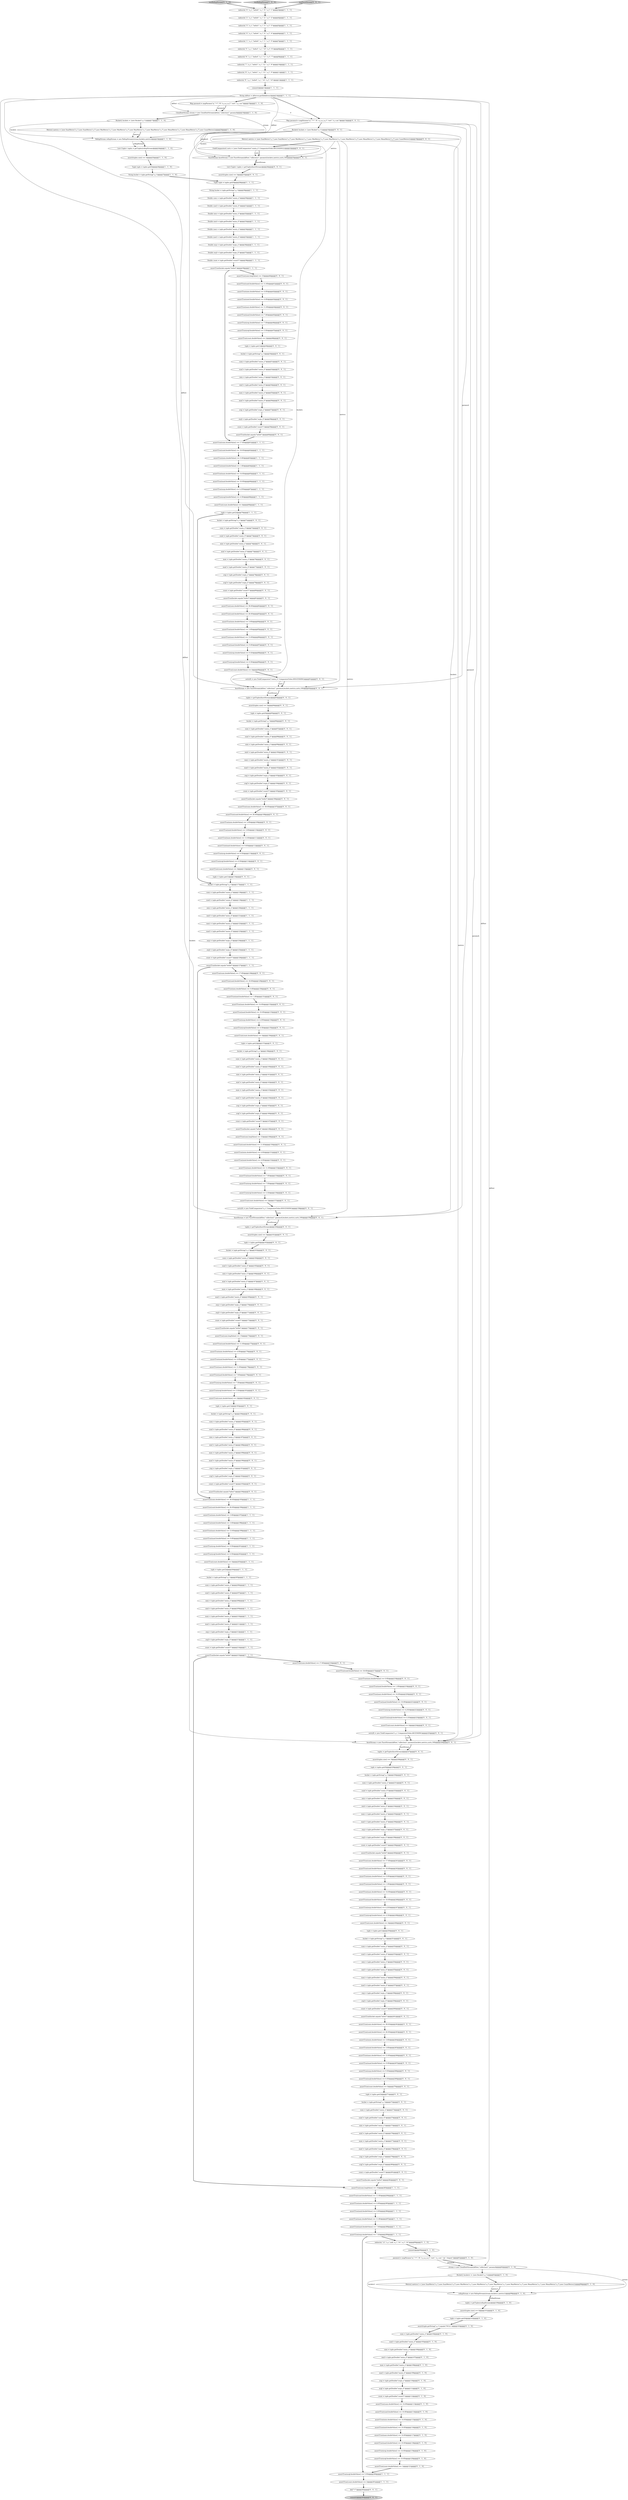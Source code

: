 digraph {
214 [style = filled, label = "sumf = tuple.getDouble(\"sum(a_f)\")@@@52@@@['0', '0', '1']", fillcolor = white, shape = ellipse image = "AAA0AAABBB3BBB"];
70 [style = filled, label = "bucket = tuple.getString(\"a_s\")@@@117@@@['1', '1', '1']", fillcolor = white, shape = ellipse image = "AAA0AAABBB1BBB"];
255 [style = filled, label = "assertTrue(maxi.doubleValue() == 11.0D)@@@44@@@['0', '0', '1']", fillcolor = white, shape = ellipse image = "AAA0AAABBB3BBB"];
113 [style = filled, label = "testRollupStream['0', '1', '0']", fillcolor = lightgray, shape = diamond image = "AAA0AAABBB2BBB"];
163 [style = filled, label = "assertTrue(sumi.longValue() == 15)@@@40@@@['0', '0', '1']", fillcolor = white, shape = ellipse image = "AAA0AAABBB3BBB"];
4 [style = filled, label = "assertTrue(mini.doubleValue() == 0.0D)@@@63@@@['1', '1', '1']", fillcolor = white, shape = ellipse image = "AAA0AAABBB1BBB"];
75 [style = filled, label = "indexr(id,\"9\",\"a_s\",\"hello0\",\"a_i\",\"14\",\"a_f\",\"10\")@@@12@@@['1', '1', '1']", fillcolor = white, shape = ellipse image = "AAA0AAABBB1BBB"];
308 [style = filled, label = "assertTrue(avgi.doubleValue() == 9.5D)@@@113@@@['0', '0', '1']", fillcolor = white, shape = ellipse image = "AAA0AAABBB3BBB"];
212 [style = filled, label = "assertTrue(maxi.doubleValue() == 13.0D)@@@266@@@['0', '0', '1']", fillcolor = white, shape = ellipse image = "AAA0AAABBB3BBB"];
234 [style = filled, label = "avgf = tuple.getDouble(\"avg(a_f)\")@@@171@@@['0', '0', '1']", fillcolor = white, shape = ellipse image = "AAA0AAABBB3BBB"];
250 [style = filled, label = "tuple = tuples.get(0)@@@95@@@['0', '0', '1']", fillcolor = white, shape = ellipse image = "AAA0AAABBB3BBB"];
191 [style = filled, label = "count = tuple.getDouble(\"count(*)\")@@@193@@@['0', '0', '1']", fillcolor = white, shape = ellipse image = "AAA0AAABBB3BBB"];
262 [style = filled, label = "maxf = tuple.getDouble(\"max(a_f)\")@@@56@@@['0', '0', '1']", fillcolor = white, shape = ellipse image = "AAA0AAABBB3BBB"];
24 [style = filled, label = "assertTrue(minf.doubleValue() == 4.0D)@@@286@@@['1', '1', '1']", fillcolor = white, shape = ellipse image = "AAA0AAABBB1BBB"];
322 [style = filled, label = "avgi = tuple.getDouble(\"avg(a_i)\")@@@170@@@['0', '0', '1']", fillcolor = white, shape = ellipse image = "AAA0AAABBB3BBB"];
56 [style = filled, label = "Tuple tuple = tuples.get(0)@@@28@@@['1', '1', '1']", fillcolor = white, shape = ellipse image = "AAA0AAABBB1BBB"];
76 [style = filled, label = "Double maxi = tuple.getDouble(\"max(a_i)\")@@@34@@@['1', '1', '1']", fillcolor = white, shape = ellipse image = "AAA0AAABBB1BBB"];
94 [style = filled, label = "assertTrue(maxf.doubleValue() == 10.0D)@@@118@@@['0', '1', '0']", fillcolor = white, shape = ellipse image = "AAA1AAABBB2BBB"];
117 [style = filled, label = "assertTrue(minf.doubleValue() == 1.0D)@@@219@@@['0', '0', '1']", fillcolor = white, shape = ellipse image = "AAA0AAABBB3BBB"];
120 [style = filled, label = "assert(tuples.size() == 3)@@@228@@@['0', '0', '1']", fillcolor = white, shape = ellipse image = "AAA0AAABBB3BBB"];
182 [style = filled, label = "assert(tuples.size() == 3)@@@94@@@['0', '0', '1']", fillcolor = white, shape = ellipse image = "AAA0AAABBB3BBB"];
22 [style = filled, label = "indexr(id,\"7\",\"a_s\",\"hello3\",\"a_i\",\"12\",\"a_f\",\"8\")@@@10@@@['1', '1', '1']", fillcolor = white, shape = ellipse image = "AAA0AAABBB1BBB"];
190 [style = filled, label = "avgf = tuple.getDouble(\"avg(a_f)\")@@@192@@@['0', '0', '1']", fillcolor = white, shape = ellipse image = "AAA0AAABBB3BBB"];
0 [style = filled, label = "assertTrue(sumf.doubleValue() == 18.0D)@@@62@@@['1', '1', '1']", fillcolor = white, shape = ellipse image = "AAA0AAABBB1BBB"];
244 [style = filled, label = "maxi = tuple.getDouble(\"max(a_i)\")@@@76@@@['0', '0', '1']", fillcolor = white, shape = ellipse image = "AAA0AAABBB3BBB"];
13 [style = filled, label = "Double sumf = tuple.getDouble(\"sum(a_f)\")@@@31@@@['1', '1', '1']", fillcolor = white, shape = ellipse image = "AAA0AAABBB1BBB"];
119 [style = filled, label = "assertTrue(avgi.doubleValue() == 4.25D)@@@134@@@['0', '0', '1']", fillcolor = white, shape = ellipse image = "AAA0AAABBB3BBB"];
2 [style = filled, label = "assertTrue(avgf.doubleValue() == 6.5D)@@@202@@@['1', '1', '1']", fillcolor = white, shape = ellipse image = "AAA0AAABBB1BBB"];
201 [style = filled, label = "count = tuple.getDouble(\"count(*)\")@@@239@@@['0', '0', '1']", fillcolor = white, shape = ellipse image = "AAA0AAABBB3BBB"];
232 [style = filled, label = "avgi = tuple.getDouble(\"avg(a_i)\")@@@191@@@['0', '0', '1']", fillcolor = white, shape = ellipse image = "AAA0AAABBB3BBB"];
8 [style = filled, label = "count = tuple.getDouble(\"count(*)\")@@@214@@@['1', '1', '1']", fillcolor = white, shape = ellipse image = "AAA0AAABBB1BBB"];
41 [style = filled, label = "indexr(id,\"6\",\"a_s\",\"hello4\",\"a_i\",\"11\",\"a_f\",\"7\")@@@9@@@['1', '1', '1']", fillcolor = white, shape = ellipse image = "AAA0AAABBB1BBB"];
259 [style = filled, label = "bucket = tuple.getString(\"a_s\")@@@96@@@['0', '0', '1']", fillcolor = white, shape = ellipse image = "AAA0AAABBB3BBB"];
283 [style = filled, label = "maxi = tuple.getDouble(\"max(a_i)\")@@@189@@@['0', '0', '1']", fillcolor = white, shape = ellipse image = "AAA0AAABBB3BBB"];
168 [style = filled, label = "tuple = tuples.get(1)@@@49@@@['0', '0', '1']", fillcolor = white, shape = ellipse image = "AAA0AAABBB3BBB"];
247 [style = filled, label = "assertTrue(bucket.equals(\"hello0\"))@@@60@@@['0', '0', '1']", fillcolor = white, shape = ellipse image = "AAA0AAABBB3BBB"];
256 [style = filled, label = "assertTrue(minf.doubleValue() == 1.0D)@@@131@@@['0', '0', '1']", fillcolor = white, shape = ellipse image = "AAA0AAABBB3BBB"];
58 [style = filled, label = "Double avgf = tuple.getDouble(\"avg(a_f)\")@@@37@@@['1', '1', '1']", fillcolor = white, shape = ellipse image = "AAA0AAABBB1BBB"];
121 [style = filled, label = "mini = tuple.getDouble(\"min(a_i)\")@@@74@@@['0', '0', '1']", fillcolor = white, shape = ellipse image = "AAA0AAABBB3BBB"];
307 [style = filled, label = "assertTrue(bucket.equals(\"hello0\"))@@@240@@@['0', '0', '1']", fillcolor = white, shape = ellipse image = "AAA0AAABBB3BBB"];
184 [style = filled, label = "assertTrue(maxf.doubleValue() == 10.0D)@@@246@@@['0', '0', '1']", fillcolor = white, shape = ellipse image = "AAA0AAABBB3BBB"];
91 [style = filled, label = "indexr(id,\"12\",\"a_s\",null,\"a_i\",\"14\",\"a_f\",\"10\")@@@89@@@['0', '1', '0']", fillcolor = white, shape = ellipse image = "AAA1AAABBB2BBB"];
319 [style = filled, label = "tuple = tuples.get(1)@@@183@@@['0', '0', '1']", fillcolor = white, shape = ellipse image = "AAA0AAABBB3BBB"];
14 [style = filled, label = "assertTrue(minf.doubleValue() == 3.0D)@@@198@@@['1', '1', '1']", fillcolor = white, shape = ellipse image = "AAA0AAABBB1BBB"];
227 [style = filled, label = "assertTrue(sumf.doubleValue() == 11.0D)@@@41@@@['0', '0', '1']", fillcolor = white, shape = ellipse image = "AAA0AAABBB3BBB"];
43 [style = filled, label = "mini = tuple.getDouble(\"min(a_i)\")@@@208@@@['1', '1', '1']", fillcolor = white, shape = ellipse image = "AAA0AAABBB1BBB"];
155 [style = filled, label = "assertTrue(mini.doubleValue() == 4.0D)@@@176@@@['0', '0', '1']", fillcolor = white, shape = ellipse image = "AAA0AAABBB3BBB"];
189 [style = filled, label = "assertTrue(maxi.doubleValue() == 13.0D)@@@86@@@['0', '0', '1']", fillcolor = white, shape = ellipse image = "AAA0AAABBB3BBB"];
233 [style = filled, label = "sumf = tuple.getDouble(\"sum(a_f)\")@@@140@@@['0', '0', '1']", fillcolor = white, shape = ellipse image = "AAA0AAABBB3BBB"];
142 [style = filled, label = "assertTrue(count.doubleValue() == 2)@@@182@@@['0', '0', '1']", fillcolor = white, shape = ellipse image = "AAA0AAABBB3BBB"];
312 [style = filled, label = "maxf = tuple.getDouble(\"max(a_f)\")@@@144@@@['0', '0', '1']", fillcolor = white, shape = ellipse image = "AAA0AAABBB3BBB"];
172 [style = filled, label = "assertTrue(sumf.doubleValue() == 26.0D)@@@108@@@['0', '0', '1']", fillcolor = white, shape = ellipse image = "AAA0AAABBB3BBB"];
270 [style = filled, label = "FieldComparator(( sorts = {new FieldComparator(\"sum(a_i)\",ComparatorOrder.ASCENDING)}@@@22@@@['0', '0', '1']", fillcolor = white, shape = ellipse image = "AAA0AAABBB3BBB"];
64 [style = filled, label = "minf = tuple.getDouble(\"min(a_f)\")@@@209@@@['1', '1', '1']", fillcolor = white, shape = ellipse image = "AAA0AAABBB1BBB"];
12 [style = filled, label = "Map paramsA = mapParams(\"q\",\"*:*\",\"fl\",\"a_s,a_i,a_f\",\"sort\",\"a_s asc\")@@@15@@@['1', '1', '0']", fillcolor = white, shape = ellipse image = "AAA0AAABBB1BBB"];
220 [style = filled, label = "assertTrue(mini.doubleValue() == 0.0D)@@@218@@@['0', '0', '1']", fillcolor = white, shape = ellipse image = "AAA0AAABBB3BBB"];
295 [style = filled, label = "assertTrue(sumi.doubleValue() == 17.0D)@@@241@@@['0', '0', '1']", fillcolor = white, shape = ellipse image = "AAA0AAABBB3BBB"];
92 [style = filled, label = "mini = tuple.getDouble(\"min(a_i)\")@@@106@@@['0', '1', '0']", fillcolor = white, shape = ellipse image = "AAA1AAABBB2BBB"];
61 [style = filled, label = "assertTrue(maxf.doubleValue() == 10.0D)@@@66@@@['1', '1', '1']", fillcolor = white, shape = ellipse image = "AAA0AAABBB1BBB"];
286 [style = filled, label = "assertTrue(minf.doubleValue() == 1.0D)@@@244@@@['0', '0', '1']", fillcolor = white, shape = ellipse image = "AAA0AAABBB3BBB"];
320 [style = filled, label = "mini = tuple.getDouble(\"min(a_i)\")@@@53@@@['0', '0', '1']", fillcolor = white, shape = ellipse image = "AAA0AAABBB3BBB"];
63 [style = filled, label = "assertTrue(count.doubleValue() == 4)@@@203@@@['1', '1', '1']", fillcolor = white, shape = ellipse image = "AAA0AAABBB1BBB"];
108 [style = filled, label = "assertTrue(avgi.doubleValue() == 14.0D)@@@119@@@['0', '1', '0']", fillcolor = white, shape = ellipse image = "AAA1AAABBB2BBB"];
1 [style = filled, label = "avgf = tuple.getDouble(\"avg(a_f)\")@@@125@@@['1', '1', '1']", fillcolor = white, shape = ellipse image = "AAA0AAABBB1BBB"];
69 [style = filled, label = "assertTrue(maxf.doubleValue() == 9.0D)@@@200@@@['1', '1', '1']", fillcolor = white, shape = ellipse image = "AAA0AAABBB1BBB"];
143 [style = filled, label = "sumi = tuple.getDouble(\"sum(a_i)\")@@@164@@@['0', '0', '1']", fillcolor = white, shape = ellipse image = "AAA0AAABBB3BBB"];
5 [style = filled, label = "assertTrue(sumi.longValue() == 15)@@@283@@@['1', '1', '1']", fillcolor = white, shape = ellipse image = "AAA0AAABBB1BBB"];
218 [style = filled, label = "assertTrue(sumi.doubleValue() == 17.0D)@@@128@@@['0', '0', '1']", fillcolor = white, shape = ellipse image = "AAA0AAABBB3BBB"];
242 [style = filled, label = "assertTrue(minf.doubleValue() == 4.0D)@@@43@@@['0', '0', '1']", fillcolor = white, shape = ellipse image = "AAA0AAABBB3BBB"];
81 [style = filled, label = "mini = tuple.getDouble(\"min(a_i)\")@@@120@@@['1', '1', '1']", fillcolor = white, shape = ellipse image = "AAA0AAABBB1BBB"];
167 [style = filled, label = "assertTrue(avgi.doubleValue() == 4.25D)@@@222@@@['0', '0', '1']", fillcolor = white, shape = ellipse image = "AAA0AAABBB3BBB"];
179 [style = filled, label = "avgf = tuple.getDouble(\"avg(a_f)\")@@@238@@@['0', '0', '1']", fillcolor = white, shape = ellipse image = "AAA0AAABBB3BBB"];
71 [style = filled, label = "indexr(id,\"1\",\"a_s\",\"hello0\",\"a_i\",\"1\",\"a_f\",\"5\")@@@7@@@['1', '1', '1']", fillcolor = white, shape = ellipse image = "AAA0AAABBB1BBB"];
157 [style = filled, label = "maxi = tuple.getDouble(\"max(a_i)\")@@@101@@@['0', '0', '1']", fillcolor = white, shape = ellipse image = "AAA0AAABBB3BBB"];
49 [style = filled, label = "minf = tuple.getDouble(\"min(a_f)\")@@@121@@@['1', '1', '1']", fillcolor = white, shape = ellipse image = "AAA0AAABBB1BBB"];
101 [style = filled, label = "assertTrue(maxi.doubleValue() == 14.0D)@@@117@@@['0', '1', '0']", fillcolor = white, shape = ellipse image = "AAA1AAABBB2BBB"];
171 [style = filled, label = "assertTrue(bucket.equals(\"hello3\"))@@@194@@@['0', '0', '1']", fillcolor = white, shape = ellipse image = "AAA0AAABBB3BBB"];
236 [style = filled, label = "tuple = tuples.get(2)@@@271@@@['0', '0', '1']", fillcolor = white, shape = ellipse image = "AAA0AAABBB3BBB"];
249 [style = filled, label = "minf = tuple.getDouble(\"min(a_f)\")@@@188@@@['0', '0', '1']", fillcolor = white, shape = ellipse image = "AAA0AAABBB3BBB"];
291 [style = filled, label = "assertTrue(minf.doubleValue() == 3.0D)@@@265@@@['0', '0', '1']", fillcolor = white, shape = ellipse image = "AAA0AAABBB3BBB"];
114 [style = filled, label = "assert(tuple.getString(\"a_s\").equals(\"NULL\"))@@@103@@@['0', '1', '0']", fillcolor = white, shape = ellipse image = "AAA1AAABBB2BBB"];
149 [style = filled, label = "assertTrue(count.doubleValue() == 4)@@@249@@@['0', '0', '1']", fillcolor = white, shape = ellipse image = "AAA0AAABBB3BBB"];
98 [style = filled, label = "sumf = tuple.getDouble(\"sum(a_f)\")@@@105@@@['0', '1', '0']", fillcolor = white, shape = ellipse image = "AAA1AAABBB2BBB"];
186 [style = filled, label = "avgf = tuple.getDouble(\"avg(a_f)\")@@@58@@@['0', '0', '1']", fillcolor = white, shape = ellipse image = "AAA0AAABBB3BBB"];
200 [style = filled, label = "assertTrue(sumf.doubleValue() == 26.0D)@@@263@@@['0', '0', '1']", fillcolor = white, shape = ellipse image = "AAA0AAABBB3BBB"];
306 [style = filled, label = "maxi = tuple.getDouble(\"max(a_i)\")@@@55@@@['0', '0', '1']", fillcolor = white, shape = ellipse image = "AAA0AAABBB3BBB"];
123 [style = filled, label = "assertTrue(bucket.equals(\"hello3\"))@@@261@@@['0', '0', '1']", fillcolor = white, shape = ellipse image = "AAA0AAABBB3BBB"];
278 [style = filled, label = "tuples = getTuples(facetStream)@@@93@@@['0', '0', '1']", fillcolor = white, shape = ellipse image = "AAA0AAABBB3BBB"];
9 [style = filled, label = "Double maxf = tuple.getDouble(\"max(a_f)\")@@@35@@@['1', '1', '1']", fillcolor = white, shape = ellipse image = "AAA0AAABBB1BBB"];
99 [style = filled, label = "assertTrue(sumi.doubleValue() == 14.0D)@@@113@@@['0', '1', '0']", fillcolor = white, shape = ellipse image = "AAA1AAABBB2BBB"];
102 [style = filled, label = "minf = tuple.getDouble(\"min(a_f)\")@@@107@@@['0', '1', '0']", fillcolor = white, shape = ellipse image = "AAA1AAABBB2BBB"];
54 [style = filled, label = "sumi = tuple.getDouble(\"sum(a_i)\")@@@118@@@['1', '1', '1']", fillcolor = white, shape = ellipse image = "AAA0AAABBB1BBB"];
263 [style = filled, label = "sumi = tuple.getDouble(\"sum(a_i)\")@@@185@@@['0', '0', '1']", fillcolor = white, shape = ellipse image = "AAA0AAABBB3BBB"];
150 [style = filled, label = "mini = tuple.getDouble(\"min(a_i)\")@@@187@@@['0', '0', '1']", fillcolor = white, shape = ellipse image = "AAA0AAABBB3BBB"];
321 [style = filled, label = "tuples = getTuples(facetStream)@@@160@@@['0', '0', '1']", fillcolor = white, shape = ellipse image = "AAA0AAABBB3BBB"];
316 [style = filled, label = "avgf = tuple.getDouble(\"avg(a_f)\")@@@79@@@['0', '0', '1']", fillcolor = white, shape = ellipse image = "AAA0AAABBB3BBB"];
115 [style = filled, label = "assertTrue(avgf.doubleValue() == 4.5D)@@@135@@@['0', '0', '1']", fillcolor = white, shape = ellipse image = "AAA0AAABBB3BBB"];
209 [style = filled, label = "minf = tuple.getDouble(\"min(a_f)\")@@@75@@@['0', '0', '1']", fillcolor = white, shape = ellipse image = "AAA0AAABBB3BBB"];
89 [style = filled, label = "Bucket(( buckets1 = {new Bucket(\"a_s\")}@@@93@@@['0', '1', '0']", fillcolor = white, shape = ellipse image = "AAA1AAABBB2BBB"];
131 [style = filled, label = "maxf = tuple.getDouble(\"max(a_f)\")@@@278@@@['0', '0', '1']", fillcolor = white, shape = ellipse image = "AAA0AAABBB3BBB"];
315 [style = filled, label = "minf = tuple.getDouble(\"min(a_f)\")@@@276@@@['0', '0', '1']", fillcolor = white, shape = ellipse image = "AAA0AAABBB3BBB"];
309 [style = filled, label = "maxi = tuple.getDouble(\"max(a_i)\")@@@235@@@['0', '0', '1']", fillcolor = white, shape = ellipse image = "AAA0AAABBB3BBB"];
170 [style = filled, label = "assertTrue(avgf.doubleValue() == 6.5D)@@@89@@@['0', '0', '1']", fillcolor = white, shape = ellipse image = "AAA0AAABBB3BBB"];
68 [style = filled, label = "maxi = tuple.getDouble(\"max(a_i)\")@@@210@@@['1', '1', '1']", fillcolor = white, shape = ellipse image = "AAA0AAABBB1BBB"];
290 [style = filled, label = "avgi = tuple.getDouble(\"avg(a_i)\")@@@279@@@['0', '0', '1']", fillcolor = white, shape = ellipse image = "AAA0AAABBB3BBB"];
118 [style = filled, label = "facetStream = new FacetStream(zkHost,\"collection1\",paramsA,buckets,metrics,sorts,100)@@@159@@@['0', '0', '1']", fillcolor = white, shape = ellipse image = "AAA0AAABBB3BBB"];
206 [style = filled, label = "count = tuple.getDouble(\"count(*)\")@@@59@@@['0', '0', '1']", fillcolor = white, shape = ellipse image = "AAA0AAABBB3BBB"];
164 [style = filled, label = "avgi = tuple.getDouble(\"avg(a_i)\")@@@258@@@['0', '0', '1']", fillcolor = white, shape = ellipse image = "AAA0AAABBB3BBB"];
197 [style = filled, label = "bucket = tuple.getString(\"a_s\")@@@163@@@['0', '0', '1']", fillcolor = white, shape = ellipse image = "AAA0AAABBB3BBB"];
77 [style = filled, label = "List<Tuple> tuples = getTuples(rollupStream)@@@24@@@['1', '1', '0']", fillcolor = white, shape = ellipse image = "AAA0AAABBB1BBB"];
86 [style = filled, label = "avgi = tuple.getDouble(\"avg(a_i)\")@@@110@@@['0', '1', '0']", fillcolor = white, shape = ellipse image = "AAA1AAABBB2BBB"];
34 [style = filled, label = "assertTrue(count.doubleValue() == 2)@@@291@@@['1', '1', '1']", fillcolor = white, shape = ellipse image = "AAA0AAABBB1BBB"];
271 [style = filled, label = "assertTrue(maxf.doubleValue() == 9.0D)@@@112@@@['0', '0', '1']", fillcolor = white, shape = ellipse image = "AAA0AAABBB3BBB"];
235 [style = filled, label = "assertTrue(avgi.doubleValue() == 7.5D)@@@46@@@['0', '0', '1']", fillcolor = white, shape = ellipse image = "AAA0AAABBB3BBB"];
298 [style = filled, label = "tuple = tuples.get(2)@@@137@@@['0', '0', '1']", fillcolor = white, shape = ellipse image = "AAA0AAABBB3BBB"];
285 [style = filled, label = "bucket = tuple.getString(\"a_s\")@@@71@@@['0', '0', '1']", fillcolor = white, shape = ellipse image = "AAA0AAABBB3BBB"];
57 [style = filled, label = "tuple = tuples.get(2)@@@204@@@['1', '1', '1']", fillcolor = white, shape = ellipse image = "AAA0AAABBB1BBB"];
224 [style = filled, label = "assertTrue(bucket.equals(\"hello3\"))@@@81@@@['0', '0', '1']", fillcolor = white, shape = ellipse image = "AAA0AAABBB3BBB"];
221 [style = filled, label = "tuple = tuples.get(0)@@@162@@@['0', '0', '1']", fillcolor = white, shape = ellipse image = "AAA0AAABBB3BBB"];
226 [style = filled, label = "Bucket(( buckets = {new Bucket(\"a_s\")}@@@16@@@['0', '0', '1']", fillcolor = white, shape = ellipse image = "AAA0AAABBB3BBB"];
238 [style = filled, label = "assertTrue(count.doubleValue() == 4)@@@136@@@['0', '0', '1']", fillcolor = white, shape = ellipse image = "AAA0AAABBB3BBB"];
122 [style = filled, label = "maxi = tuple.getDouble(\"max(a_i)\")@@@256@@@['0', '0', '1']", fillcolor = white, shape = ellipse image = "AAA0AAABBB3BBB"];
28 [style = filled, label = "assertTrue(bucket.equals(\"hello4\"))@@@39@@@['1', '1', '1']", fillcolor = white, shape = ellipse image = "AAA0AAABBB1BBB"];
159 [style = filled, label = "assertTrue(sumf.doubleValue() == 18.0D)@@@242@@@['0', '0', '1']", fillcolor = white, shape = ellipse image = "AAA0AAABBB3BBB"];
7 [style = filled, label = "maxi = tuple.getDouble(\"max(a_i)\")@@@122@@@['1', '1', '1']", fillcolor = white, shape = ellipse image = "AAA0AAABBB1BBB"];
245 [style = filled, label = "maxf = tuple.getDouble(\"max(a_f)\")@@@190@@@['0', '0', '1']", fillcolor = white, shape = ellipse image = "AAA0AAABBB3BBB"];
96 [style = filled, label = "assertTrue(avgf.doubleValue() == 10.0D)@@@120@@@['0', '1', '0']", fillcolor = white, shape = ellipse image = "AAA1AAABBB2BBB"];
215 [style = filled, label = "maxf = tuple.getDouble(\"max(a_f)\")@@@236@@@['0', '0', '1']", fillcolor = white, shape = ellipse image = "AAA0AAABBB3BBB"];
36 [style = filled, label = "String bucket = tuple.getString(\"a_s\")@@@29@@@['1', '1', '1']", fillcolor = white, shape = ellipse image = "AAA0AAABBB1BBB"];
269 [style = filled, label = "assertTrue(maxi.doubleValue() == 13.0D)@@@111@@@['0', '0', '1']", fillcolor = white, shape = ellipse image = "AAA0AAABBB3BBB"];
292 [style = filled, label = "assertTrue(avgi.doubleValue() == 9.5D)@@@268@@@['0', '0', '1']", fillcolor = white, shape = ellipse image = "AAA0AAABBB3BBB"];
111 [style = filled, label = "maxf = tuple.getDouble(\"max(a_f)\")@@@109@@@['0', '1', '0']", fillcolor = white, shape = ellipse image = "AAA1AAABBB2BBB"];
277 [style = filled, label = "assertTrue(avgf.doubleValue() == 6.5D)@@@269@@@['0', '0', '1']", fillcolor = white, shape = ellipse image = "AAA0AAABBB3BBB"];
3 [style = filled, label = "bucket = tuple.getString(\"a_s\")@@@205@@@['1', '1', '1']", fillcolor = white, shape = ellipse image = "AAA0AAABBB1BBB"];
18 [style = filled, label = "commit()@@@13@@@['1', '1', '1']", fillcolor = white, shape = ellipse image = "AAA0AAABBB1BBB"];
274 [style = filled, label = "sumi = tuple.getDouble(\"sum(a_i)\")@@@252@@@['0', '0', '1']", fillcolor = white, shape = ellipse image = "AAA0AAABBB3BBB"];
39 [style = filled, label = "maxf = tuple.getDouble(\"max(a_f)\")@@@123@@@['1', '1', '1']", fillcolor = white, shape = ellipse image = "AAA0AAABBB1BBB"];
31 [style = filled, label = "testRollupStream['1', '0', '0']", fillcolor = lightgray, shape = diamond image = "AAA0AAABBB1BBB"];
287 [style = filled, label = "sumf = tuple.getDouble(\"sum(a_f)\")@@@186@@@['0', '0', '1']", fillcolor = white, shape = ellipse image = "AAA0AAABBB3BBB"];
181 [style = filled, label = "sumi = tuple.getDouble(\"sum(a_i)\")@@@72@@@['0', '0', '1']", fillcolor = white, shape = ellipse image = "AAA0AAABBB3BBB"];
248 [style = filled, label = "assertTrue(count.doubleValue() == 4)@@@270@@@['0', '0', '1']", fillcolor = white, shape = ellipse image = "AAA0AAABBB3BBB"];
146 [style = filled, label = "assertTrue(sumi.longValue() == 15)@@@174@@@['0', '0', '1']", fillcolor = white, shape = ellipse image = "AAA0AAABBB3BBB"];
21 [style = filled, label = "indexr(id,\"3\",\"a_s\",\"hello3\",\"a_i\",\"3\",\"a_f\",\"3\")@@@5@@@['1', '1', '1']", fillcolor = white, shape = ellipse image = "AAA0AAABBB1BBB"];
158 [style = filled, label = "commit()@@@293@@@['0', '0', '1']", fillcolor = lightgray, shape = ellipse image = "AAA0AAABBB3BBB"];
193 [style = filled, label = "sorts(0( = new FieldComparator(\"sum(a_i)\",ComparatorOrder.DESCENDING)@@@91@@@['0', '0', '1']", fillcolor = white, shape = ellipse image = "AAA0AAABBB3BBB"];
46 [style = filled, label = "Double count = tuple.getDouble(\"count(*)\")@@@38@@@['1', '1', '1']", fillcolor = white, shape = ellipse image = "AAA0AAABBB1BBB"];
185 [style = filled, label = "List<Tuple> tuples = getTuples(facetStream)@@@26@@@['0', '0', '1']", fillcolor = white, shape = ellipse image = "AAA0AAABBB3BBB"];
27 [style = filled, label = "assertTrue(sumi.doubleValue() == 17.0D)@@@61@@@['1', '1', '1']", fillcolor = white, shape = ellipse image = "AAA0AAABBB1BBB"];
26 [style = filled, label = "assertTrue(sumi.doubleValue() == 38.0D)@@@195@@@['1', '1', '1']", fillcolor = white, shape = ellipse image = "AAA0AAABBB1BBB"];
301 [style = filled, label = "bucket = tuple.getString(\"a_s\")@@@230@@@['0', '0', '1']", fillcolor = white, shape = ellipse image = "AAA0AAABBB3BBB"];
65 [style = filled, label = "assertTrue(avgi.doubleValue() == 4.25D)@@@67@@@['1', '1', '1']", fillcolor = white, shape = ellipse image = "AAA0AAABBB1BBB"];
187 [style = filled, label = "maxi = tuple.getDouble(\"max(a_i)\")@@@277@@@['0', '0', '1']", fillcolor = white, shape = ellipse image = "AAA0AAABBB3BBB"];
317 [style = filled, label = "assertTrue(maxf.doubleValue() == 7.0D)@@@179@@@['0', '0', '1']", fillcolor = white, shape = ellipse image = "AAA0AAABBB3BBB"];
177 [style = filled, label = "count = tuple.getDouble(\"count(*)\")@@@80@@@['0', '0', '1']", fillcolor = white, shape = ellipse image = "AAA0AAABBB3BBB"];
204 [style = filled, label = "assert(tuples.size() == 3)@@@161@@@['0', '0', '1']", fillcolor = white, shape = ellipse image = "AAA0AAABBB3BBB"];
62 [style = filled, label = "assertTrue(avgf.doubleValue() == 5.5D)@@@290@@@['1', '1', '1']", fillcolor = white, shape = ellipse image = "AAA0AAABBB1BBB"];
116 [style = filled, label = "assertTrue(maxf.doubleValue() == 9.0D)@@@267@@@['0', '0', '1']", fillcolor = white, shape = ellipse image = "AAA0AAABBB3BBB"];
240 [style = filled, label = "testFacetStream['0', '0', '1']", fillcolor = lightgray, shape = diamond image = "AAA0AAABBB3BBB"];
97 [style = filled, label = "rollupStream = new RollupStream(stream,buckets1,metrics1)@@@99@@@['0', '1', '0']", fillcolor = white, shape = ellipse image = "AAA1AAABBB2BBB"];
203 [style = filled, label = "assertTrue(sumi.doubleValue() == 38.0D)@@@262@@@['0', '0', '1']", fillcolor = white, shape = ellipse image = "AAA0AAABBB3BBB"];
87 [style = filled, label = "stream = new CloudSolrStream(zkHost,\"collection1\",paramsA)@@@92@@@['0', '1', '0']", fillcolor = white, shape = ellipse image = "AAA1AAABBB2BBB"];
195 [style = filled, label = "assertTrue(avgi.doubleValue() == 7.5D)@@@180@@@['0', '0', '1']", fillcolor = white, shape = ellipse image = "AAA0AAABBB3BBB"];
183 [style = filled, label = "assertTrue(sumi.longValue() == 15)@@@149@@@['0', '0', '1']", fillcolor = white, shape = ellipse image = "AAA0AAABBB3BBB"];
109 [style = filled, label = "commit()@@@90@@@['0', '1', '0']", fillcolor = white, shape = ellipse image = "AAA1AAABBB2BBB"];
199 [style = filled, label = "assertTrue(maxf.doubleValue() == 7.0D)@@@154@@@['0', '0', '1']", fillcolor = white, shape = ellipse image = "AAA0AAABBB3BBB"];
216 [style = filled, label = "mini = tuple.getDouble(\"min(a_i)\")@@@141@@@['0', '0', '1']", fillcolor = white, shape = ellipse image = "AAA0AAABBB3BBB"];
30 [style = filled, label = "indexr(id,\"8\",\"a_s\",\"hello3\",\"a_i\",\"13\",\"a_f\",\"9\")@@@11@@@['1', '1', '1']", fillcolor = white, shape = ellipse image = "AAA0AAABBB1BBB"];
80 [style = filled, label = "CloudSolrStream stream = new CloudSolrStream(zkHost,\"collection1\",paramsA)@@@16@@@['1', '1', '0']", fillcolor = white, shape = ellipse image = "AAA0AAABBB1BBB"];
222 [style = filled, label = "count = tuple.getDouble(\"count(*)\")@@@105@@@['0', '0', '1']", fillcolor = white, shape = ellipse image = "AAA0AAABBB3BBB"];
280 [style = filled, label = "minf = tuple.getDouble(\"min(a_f)\")@@@167@@@['0', '0', '1']", fillcolor = white, shape = ellipse image = "AAA0AAABBB3BBB"];
137 [style = filled, label = "assertTrue(avgf.doubleValue() == 5.5D)@@@156@@@['0', '0', '1']", fillcolor = white, shape = ellipse image = "AAA0AAABBB3BBB"];
60 [style = filled, label = "Double sumi = tuple.getDouble(\"sum(a_i)\")@@@30@@@['1', '1', '1']", fillcolor = white, shape = ellipse image = "AAA0AAABBB1BBB"];
82 [style = filled, label = "avgf = tuple.getDouble(\"avg(a_f)\")@@@213@@@['1', '1', '1']", fillcolor = white, shape = ellipse image = "AAA0AAABBB1BBB"];
217 [style = filled, label = "sorts(0( = new FieldComparator(\"a_s\",ComparatorOrder.ASCENDING)@@@225@@@['0', '0', '1']", fillcolor = white, shape = ellipse image = "AAA0AAABBB3BBB"];
302 [style = filled, label = "assertTrue(bucket.equals(\"hello4\"))@@@282@@@['0', '0', '1']", fillcolor = white, shape = ellipse image = "AAA0AAABBB3BBB"];
313 [style = filled, label = "sumi = tuple.getDouble(\"sum(a_i)\")@@@97@@@['0', '0', '1']", fillcolor = white, shape = ellipse image = "AAA0AAABBB3BBB"];
318 [style = filled, label = "assertTrue(maxi.doubleValue() == 14.0D)@@@220@@@['0', '0', '1']", fillcolor = white, shape = ellipse image = "AAA0AAABBB3BBB"];
55 [style = filled, label = "String bucket = tuple.getString(\"a_s\")@@@27@@@['1', '1', '0']", fillcolor = white, shape = ellipse image = "AAA0AAABBB1BBB"];
300 [style = filled, label = "assertTrue(mini.doubleValue() == 4.0D)@@@42@@@['0', '0', '1']", fillcolor = white, shape = ellipse image = "AAA0AAABBB3BBB"];
173 [style = filled, label = "minf = tuple.getDouble(\"min(a_f)\")@@@142@@@['0', '0', '1']", fillcolor = white, shape = ellipse image = "AAA0AAABBB3BBB"];
239 [style = filled, label = "bucket = tuple.getString(\"a_s\")@@@138@@@['0', '0', '1']", fillcolor = white, shape = ellipse image = "AAA0AAABBB3BBB"];
258 [style = filled, label = "Metric(( metrics = {new SumMetric(\"a_i\"),new SumMetric(\"a_f\"),new MinMetric(\"a_i\"),new MinMetric(\"a_f\"),new MaxMetric(\"a_i\"),new MaxMetric(\"a_f\"),new MeanMetric(\"a_i\"),new MeanMetric(\"a_f\"),new CountMetric()}@@@19@@@['0', '0', '1']", fillcolor = white, shape = ellipse image = "AAA0AAABBB3BBB"];
25 [style = filled, label = "assertTrue(minf.doubleValue() == 1.0D)@@@64@@@['1', '1', '1']", fillcolor = white, shape = ellipse image = "AAA0AAABBB1BBB"];
281 [style = filled, label = "sumf = tuple.getDouble(\"sum(a_f)\")@@@232@@@['0', '0', '1']", fillcolor = white, shape = ellipse image = "AAA0AAABBB3BBB"];
210 [style = filled, label = "FacetStream facetStream = new FacetStream(zkHost,\"collection1\",paramsA,buckets,metrics,sorts,100)@@@25@@@['0', '0', '1']", fillcolor = white, shape = ellipse image = "AAA0AAABBB3BBB"];
260 [style = filled, label = "assertTrue(maxi.doubleValue() == 14.0D)@@@132@@@['0', '0', '1']", fillcolor = white, shape = ellipse image = "AAA0AAABBB3BBB"];
105 [style = filled, label = "assertTrue(mini.doubleValue() == 14.0D)@@@115@@@['0', '1', '0']", fillcolor = white, shape = ellipse image = "AAA1AAABBB2BBB"];
225 [style = filled, label = "assertTrue(maxi.doubleValue() == 14.0D)@@@245@@@['0', '0', '1']", fillcolor = white, shape = ellipse image = "AAA0AAABBB3BBB"];
48 [style = filled, label = "assertTrue(mini.doubleValue() == 4.0D)@@@285@@@['1', '1', '1']", fillcolor = white, shape = ellipse image = "AAA0AAABBB1BBB"];
162 [style = filled, label = "avgi = tuple.getDouble(\"avg(a_i)\")@@@145@@@['0', '0', '1']", fillcolor = white, shape = ellipse image = "AAA0AAABBB3BBB"];
110 [style = filled, label = "tuples = getTuples(rollupStream)@@@100@@@['0', '1', '0']", fillcolor = white, shape = ellipse image = "AAA1AAABBB2BBB"];
134 [style = filled, label = "minf = tuple.getDouble(\"min(a_f)\")@@@255@@@['0', '0', '1']", fillcolor = white, shape = ellipse image = "AAA0AAABBB3BBB"];
45 [style = filled, label = "count = tuple.getDouble(\"count(*)\")@@@126@@@['1', '1', '1']", fillcolor = white, shape = ellipse image = "AAA0AAABBB1BBB"];
73 [style = filled, label = "assertTrue(bucket.equals(\"hello0\"))@@@215@@@['1', '1', '1']", fillcolor = white, shape = ellipse image = "AAA0AAABBB1BBB"];
294 [style = filled, label = "assertTrue(sumf.doubleValue() == 11.0D)@@@150@@@['0', '0', '1']", fillcolor = white, shape = ellipse image = "AAA0AAABBB3BBB"];
304 [style = filled, label = "avgi = tuple.getDouble(\"avg(a_i)\")@@@57@@@['0', '0', '1']", fillcolor = white, shape = ellipse image = "AAA0AAABBB3BBB"];
10 [style = filled, label = "assert(tuples.size() == 3)@@@25@@@['1', '1', '0']", fillcolor = white, shape = ellipse image = "AAA0AAABBB1BBB"];
50 [style = filled, label = "assertTrue(avgi.doubleValue() == 9.5D)@@@201@@@['1', '1', '1']", fillcolor = white, shape = ellipse image = "AAA0AAABBB1BBB"];
153 [style = filled, label = "assertTrue(avgf.doubleValue() == 6.5D)@@@114@@@['0', '0', '1']", fillcolor = white, shape = ellipse image = "AAA0AAABBB3BBB"];
90 [style = filled, label = "sumi = tuple.getDouble(\"sum(a_i)\")@@@104@@@['0', '1', '0']", fillcolor = white, shape = ellipse image = "AAA1AAABBB2BBB"];
126 [style = filled, label = "sumf = tuple.getDouble(\"sum(a_f)\")@@@165@@@['0', '0', '1']", fillcolor = white, shape = ellipse image = "AAA0AAABBB3BBB"];
161 [style = filled, label = "assertTrue(minf.doubleValue() == 4.0D)@@@177@@@['0', '0', '1']", fillcolor = white, shape = ellipse image = "AAA0AAABBB3BBB"];
196 [style = filled, label = "assertTrue(maxi.doubleValue() == 11.0D)@@@153@@@['0', '0', '1']", fillcolor = white, shape = ellipse image = "AAA0AAABBB3BBB"];
273 [style = filled, label = "assertTrue(avgi.doubleValue() == 7.5D)@@@155@@@['0', '0', '1']", fillcolor = white, shape = ellipse image = "AAA0AAABBB3BBB"];
135 [style = filled, label = "maxf = tuple.getDouble(\"max(a_f)\")@@@77@@@['0', '0', '1']", fillcolor = white, shape = ellipse image = "AAA0AAABBB3BBB"];
145 [style = filled, label = "assertTrue(count.doubleValue() == 2)@@@157@@@['0', '0', '1']", fillcolor = white, shape = ellipse image = "AAA0AAABBB3BBB"];
66 [style = filled, label = "assertTrue(maxi.doubleValue() == 11.0D)@@@287@@@['1', '1', '1']", fillcolor = white, shape = ellipse image = "AAA0AAABBB1BBB"];
176 [style = filled, label = "avgi = tuple.getDouble(\"avg(a_i)\")@@@78@@@['0', '0', '1']", fillcolor = white, shape = ellipse image = "AAA0AAABBB3BBB"];
243 [style = filled, label = "sumf = tuple.getDouble(\"sum(a_f)\")@@@274@@@['0', '0', '1']", fillcolor = white, shape = ellipse image = "AAA0AAABBB3BBB"];
125 [style = filled, label = "mini = tuple.getDouble(\"min(a_i)\")@@@233@@@['0', '0', '1']", fillcolor = white, shape = ellipse image = "AAA0AAABBB3BBB"];
325 [style = filled, label = "avgf = tuple.getDouble(\"avg(a_f)\")@@@259@@@['0', '0', '1']", fillcolor = white, shape = ellipse image = "AAA0AAABBB3BBB"];
297 [style = filled, label = "assertTrue(avgf.doubleValue() == 4.5D)@@@223@@@['0', '0', '1']", fillcolor = white, shape = ellipse image = "AAA0AAABBB3BBB"];
33 [style = filled, label = "Double avgi = tuple.getDouble(\"avg(a_i)\")@@@36@@@['1', '1', '1']", fillcolor = white, shape = ellipse image = "AAA0AAABBB1BBB"];
305 [style = filled, label = "sumf = tuple.getDouble(\"sum(a_f)\")@@@253@@@['0', '0', '1']", fillcolor = white, shape = ellipse image = "AAA0AAABBB3BBB"];
44 [style = filled, label = "assertTrue(maxi.doubleValue() == 13.0D)@@@199@@@['1', '1', '1']", fillcolor = white, shape = ellipse image = "AAA0AAABBB1BBB"];
136 [style = filled, label = "avgi = tuple.getDouble(\"avg(a_i)\")@@@103@@@['0', '0', '1']", fillcolor = white, shape = ellipse image = "AAA0AAABBB3BBB"];
192 [style = filled, label = "maxi = tuple.getDouble(\"max(a_i)\")@@@168@@@['0', '0', '1']", fillcolor = white, shape = ellipse image = "AAA0AAABBB3BBB"];
151 [style = filled, label = "minf = tuple.getDouble(\"min(a_f)\")@@@54@@@['0', '0', '1']", fillcolor = white, shape = ellipse image = "AAA0AAABBB3BBB"];
194 [style = filled, label = "avgi = tuple.getDouble(\"avg(a_i)\")@@@237@@@['0', '0', '1']", fillcolor = white, shape = ellipse image = "AAA0AAABBB3BBB"];
279 [style = filled, label = "assertTrue(maxf.doubleValue() == 9.0D)@@@87@@@['0', '0', '1']", fillcolor = white, shape = ellipse image = "AAA0AAABBB3BBB"];
38 [style = filled, label = "Double minf = tuple.getDouble(\"min(a_f)\")@@@33@@@['1', '1', '1']", fillcolor = white, shape = ellipse image = "AAA0AAABBB1BBB"];
264 [style = filled, label = "assertTrue(mini.doubleValue() == 4.0D)@@@151@@@['0', '0', '1']", fillcolor = white, shape = ellipse image = "AAA0AAABBB3BBB"];
140 [style = filled, label = "maxf = tuple.getDouble(\"max(a_f)\")@@@257@@@['0', '0', '1']", fillcolor = white, shape = ellipse image = "AAA0AAABBB3BBB"];
67 [style = filled, label = "avgi = tuple.getDouble(\"avg(a_i)\")@@@124@@@['1', '1', '1']", fillcolor = white, shape = ellipse image = "AAA0AAABBB1BBB"];
213 [style = filled, label = "facetStream = new FacetStream(zkHost,\"collection1\",paramsA,buckets,metrics,sorts,100)@@@92@@@['0', '0', '1']", fillcolor = white, shape = ellipse image = "AAA0AAABBB3BBB"];
296 [style = filled, label = "assertTrue(sumf.doubleValue() == 18.0D)@@@129@@@['0', '0', '1']", fillcolor = white, shape = ellipse image = "AAA0AAABBB3BBB"];
132 [style = filled, label = "assertTrue(minf.doubleValue() == 4.0D)@@@152@@@['0', '0', '1']", fillcolor = white, shape = ellipse image = "AAA0AAABBB3BBB"];
15 [style = filled, label = "assertTrue(sumf.doubleValue() == 11.0D)@@@284@@@['1', '1', '1']", fillcolor = white, shape = ellipse image = "AAA0AAABBB1BBB"];
85 [style = filled, label = "assertTrue(minf.doubleValue() == 10.0D)@@@116@@@['0', '1', '0']", fillcolor = white, shape = ellipse image = "AAA1AAABBB2BBB"];
267 [style = filled, label = "assertTrue(sumf.doubleValue() == 26.0D)@@@83@@@['0', '0', '1']", fillcolor = white, shape = ellipse image = "AAA0AAABBB3BBB"];
74 [style = filled, label = "Bucket(( buckets = {new Bucket(\"a_s\")}@@@17@@@['1', '1', '0']", fillcolor = white, shape = ellipse image = "AAA0AAABBB1BBB"];
107 [style = filled, label = "assertTrue(count.doubleValue() == 1)@@@121@@@['0', '1', '0']", fillcolor = white, shape = ellipse image = "AAA1AAABBB2BBB"];
208 [style = filled, label = "assertTrue(bucket.equals(\"hello4\"))@@@148@@@['0', '0', '1']", fillcolor = white, shape = ellipse image = "AAA0AAABBB3BBB"];
276 [style = filled, label = "assertTrue(count.doubleValue() == 2)@@@48@@@['0', '0', '1']", fillcolor = white, shape = ellipse image = "AAA0AAABBB3BBB"];
205 [style = filled, label = "bucket = tuple.getString(\"a_s\")@@@184@@@['0', '0', '1']", fillcolor = white, shape = ellipse image = "AAA0AAABBB3BBB"];
6 [style = filled, label = "RollupStream rollupStream = new RollupStream(stream,buckets,metrics)@@@23@@@['1', '1', '0']", fillcolor = white, shape = ellipse image = "AAA0AAABBB1BBB"];
314 [style = filled, label = "tuple = tuples.get(1)@@@116@@@['0', '0', '1']", fillcolor = white, shape = ellipse image = "AAA0AAABBB3BBB"];
174 [style = filled, label = "mini = tuple.getDouble(\"min(a_i)\")@@@254@@@['0', '0', '1']", fillcolor = white, shape = ellipse image = "AAA0AAABBB3BBB"];
144 [style = filled, label = "assertTrue(avgi.doubleValue() == 4.25D)@@@247@@@['0', '0', '1']", fillcolor = white, shape = ellipse image = "AAA0AAABBB3BBB"];
237 [style = filled, label = "assertTrue(count.doubleValue() == 4)@@@224@@@['0', '0', '1']", fillcolor = white, shape = ellipse image = "AAA0AAABBB3BBB"];
154 [style = filled, label = "assertTrue(maxf.doubleValue() == 10.0D)@@@221@@@['0', '0', '1']", fillcolor = white, shape = ellipse image = "AAA0AAABBB3BBB"];
231 [style = filled, label = "sumi = tuple.getDouble(\"sum(a_i)\")@@@139@@@['0', '0', '1']", fillcolor = white, shape = ellipse image = "AAA0AAABBB3BBB"];
88 [style = filled, label = "assert(tuples.size() == 4)@@@101@@@['0', '1', '0']", fillcolor = white, shape = ellipse image = "AAA1AAABBB2BBB"];
124 [style = filled, label = "assertTrue(mini.doubleValue() == 3.0D)@@@264@@@['0', '0', '1']", fillcolor = white, shape = ellipse image = "AAA0AAABBB3BBB"];
139 [style = filled, label = "assertTrue(avgi.doubleValue() == 9.5D)@@@88@@@['0', '0', '1']", fillcolor = white, shape = ellipse image = "AAA0AAABBB3BBB"];
152 [style = filled, label = "avgf = tuple.getDouble(\"avg(a_f)\")@@@280@@@['0', '0', '1']", fillcolor = white, shape = ellipse image = "AAA0AAABBB3BBB"];
23 [style = filled, label = "assertTrue(mini.doubleValue() == 3.0D)@@@197@@@['1', '1', '1']", fillcolor = white, shape = ellipse image = "AAA0AAABBB1BBB"];
219 [style = filled, label = "assertTrue(sumf.doubleValue() == 11.0D)@@@175@@@['0', '0', '1']", fillcolor = white, shape = ellipse image = "AAA0AAABBB3BBB"];
257 [style = filled, label = "assert(tuples.size() == 3)@@@27@@@['0', '0', '1']", fillcolor = white, shape = ellipse image = "AAA0AAABBB3BBB"];
160 [style = filled, label = "assertTrue(mini.doubleValue() == 0.0D)@@@243@@@['0', '0', '1']", fillcolor = white, shape = ellipse image = "AAA0AAABBB3BBB"];
130 [style = filled, label = "bucket = tuple.getString(\"a_s\")@@@272@@@['0', '0', '1']", fillcolor = white, shape = ellipse image = "AAA0AAABBB3BBB"];
100 [style = filled, label = "paramsA = mapParams(\"q\",\"*:*\",\"fl\",\"a_s,a_i,a_f\",\"sort\",\"a_s asc\",\"qt\",\"/export\")@@@91@@@['0', '1', '0']", fillcolor = white, shape = ellipse image = "AAA1AAABBB2BBB"];
11 [style = filled, label = "sumi = tuple.getDouble(\"sum(a_i)\")@@@206@@@['1', '1', '1']", fillcolor = white, shape = ellipse image = "AAA0AAABBB1BBB"];
35 [style = filled, label = "indexr(id,\"4\",\"a_s\",\"hello4\",\"a_i\",\"4\",\"a_f\",\"4\")@@@6@@@['1', '1', '1']", fillcolor = white, shape = ellipse image = "AAA0AAABBB1BBB"];
148 [style = filled, label = "count = tuple.getDouble(\"count(*)\")@@@260@@@['0', '0', '1']", fillcolor = white, shape = ellipse image = "AAA0AAABBB3BBB"];
165 [style = filled, label = "maxi = tuple.getDouble(\"max(a_i)\")@@@143@@@['0', '0', '1']", fillcolor = white, shape = ellipse image = "AAA0AAABBB3BBB"];
103 [style = filled, label = "Metric(( metrics1 = {new SumMetric(\"a_i\"),new SumMetric(\"a_f\"),new MinMetric(\"a_i\"),new MinMetric(\"a_f\"),new MaxMetric(\"a_i\"),new MaxMetric(\"a_f\"),new MeanMetric(\"a_i\"),new MeanMetric(\"a_f\"),new CountMetric()}@@@96@@@['0', '1', '0']", fillcolor = white, shape = ellipse image = "AAA1AAABBB2BBB"];
253 [style = filled, label = "sumi = tuple.getDouble(\"sum(a_i)\")@@@273@@@['0', '0', '1']", fillcolor = white, shape = ellipse image = "AAA0AAABBB3BBB"];
265 [style = filled, label = "Map paramsA = mapParams(\"q\",\"*:*\",\"fl\",\"a_s,a_i,a_f\",\"sort\",\"a_s asc\")@@@15@@@['0', '0', '1']", fillcolor = white, shape = ellipse image = "AAA0AAABBB3BBB"];
288 [style = filled, label = "assertTrue(sumi.doubleValue() == 38.0D)@@@107@@@['0', '0', '1']", fillcolor = white, shape = ellipse image = "AAA0AAABBB3BBB"];
180 [style = filled, label = "assertTrue(bucket.equals(\"hello4\"))@@@173@@@['0', '0', '1']", fillcolor = white, shape = ellipse image = "AAA0AAABBB3BBB"];
223 [style = filled, label = "sumf = tuple.getDouble(\"sum(a_f)\")@@@98@@@['0', '0', '1']", fillcolor = white, shape = ellipse image = "AAA0AAABBB3BBB"];
129 [style = filled, label = "bucket = tuple.getString(\"a_s\")@@@251@@@['0', '0', '1']", fillcolor = white, shape = ellipse image = "AAA0AAABBB3BBB"];
29 [style = filled, label = "assertTrue(avgf.doubleValue() == 4.5D)@@@68@@@['1', '1', '1']", fillcolor = white, shape = ellipse image = "AAA0AAABBB1BBB"];
229 [style = filled, label = "del(\"*:*\")@@@292@@@['0', '0', '1']", fillcolor = white, shape = ellipse image = "AAA0AAABBB3BBB"];
252 [style = filled, label = "facetStream = new FacetStream(zkHost,\"collection1\",paramsA,buckets,metrics,sorts,100)@@@226@@@['0', '0', '1']", fillcolor = white, shape = ellipse image = "AAA0AAABBB3BBB"];
202 [style = filled, label = "avgf = tuple.getDouble(\"avg(a_f)\")@@@104@@@['0', '0', '1']", fillcolor = white, shape = ellipse image = "AAA0AAABBB3BBB"];
175 [style = filled, label = "assertTrue(minf.doubleValue() == 3.0D)@@@110@@@['0', '0', '1']", fillcolor = white, shape = ellipse image = "AAA0AAABBB3BBB"];
128 [style = filled, label = "tuples = getTuples(facetStream)@@@227@@@['0', '0', '1']", fillcolor = white, shape = ellipse image = "AAA0AAABBB3BBB"];
266 [style = filled, label = "sorts(0( = new FieldComparator(\"a_s\",ComparatorOrder.DESCENDING)@@@158@@@['0', '0', '1']", fillcolor = white, shape = ellipse image = "AAA0AAABBB3BBB"];
254 [style = filled, label = "sumi = tuple.getDouble(\"sum(a_i)\")@@@51@@@['0', '0', '1']", fillcolor = white, shape = ellipse image = "AAA0AAABBB3BBB"];
268 [style = filled, label = "assertTrue(count.doubleValue() == 4)@@@90@@@['0', '0', '1']", fillcolor = white, shape = ellipse image = "AAA0AAABBB3BBB"];
261 [style = filled, label = "assertTrue(maxi.doubleValue() == 11.0D)@@@178@@@['0', '0', '1']", fillcolor = white, shape = ellipse image = "AAA0AAABBB3BBB"];
83 [style = filled, label = "indexr(id,\"2\",\"a_s\",\"hello0\",\"a_i\",\"2\",\"a_f\",\"2\")@@@4@@@['1', '1', '1']", fillcolor = white, shape = ellipse image = "AAA0AAABBB1BBB"];
93 [style = filled, label = "tuple = tuples.get(0)@@@102@@@['0', '1', '0']", fillcolor = white, shape = ellipse image = "AAA1AAABBB2BBB"];
106 [style = filled, label = "avgf = tuple.getDouble(\"avg(a_f)\")@@@111@@@['0', '1', '0']", fillcolor = white, shape = ellipse image = "AAA1AAABBB2BBB"];
178 [style = filled, label = "assertTrue(bucket.equals(\"hello3\"))@@@106@@@['0', '0', '1']", fillcolor = white, shape = ellipse image = "AAA0AAABBB3BBB"];
303 [style = filled, label = "sumi = tuple.getDouble(\"sum(a_i)\")@@@231@@@['0', '0', '1']", fillcolor = white, shape = ellipse image = "AAA0AAABBB3BBB"];
141 [style = filled, label = "mini = tuple.getDouble(\"min(a_i)\")@@@166@@@['0', '0', '1']", fillcolor = white, shape = ellipse image = "AAA0AAABBB3BBB"];
228 [style = filled, label = "assertTrue(maxf.doubleValue() == 10.0D)@@@133@@@['0', '0', '1']", fillcolor = white, shape = ellipse image = "AAA0AAABBB3BBB"];
138 [style = filled, label = "assertTrue(minf.doubleValue() == 3.0D)@@@85@@@['0', '0', '1']", fillcolor = white, shape = ellipse image = "AAA0AAABBB3BBB"];
211 [style = filled, label = "assertTrue(avgf.doubleValue() == 5.5D)@@@181@@@['0', '0', '1']", fillcolor = white, shape = ellipse image = "AAA0AAABBB3BBB"];
289 [style = filled, label = "sumf = tuple.getDouble(\"sum(a_f)\")@@@73@@@['0', '0', '1']", fillcolor = white, shape = ellipse image = "AAA0AAABBB3BBB"];
32 [style = filled, label = "String zkHost = zkServer.getZkAddress()@@@14@@@['1', '1', '1']", fillcolor = white, shape = ellipse image = "AAA0AAABBB1BBB"];
324 [style = filled, label = "assertTrue(maxf.doubleValue() == 7.0D)@@@45@@@['0', '0', '1']", fillcolor = white, shape = ellipse image = "AAA0AAABBB3BBB"];
166 [style = filled, label = "assertTrue(avgf.doubleValue() == 4.5D)@@@248@@@['0', '0', '1']", fillcolor = white, shape = ellipse image = "AAA0AAABBB3BBB"];
207 [style = filled, label = "assertTrue(sumi.doubleValue() == 38.0D)@@@82@@@['0', '0', '1']", fillcolor = white, shape = ellipse image = "AAA0AAABBB3BBB"];
127 [style = filled, label = "assertTrue(avgf.doubleValue() == 5.5D)@@@47@@@['0', '0', '1']", fillcolor = white, shape = ellipse image = "AAA0AAABBB3BBB"];
17 [style = filled, label = "sumf = tuple.getDouble(\"sum(a_f)\")@@@119@@@['1', '1', '1']", fillcolor = white, shape = ellipse image = "AAA0AAABBB1BBB"];
156 [style = filled, label = "minf = tuple.getDouble(\"min(a_f)\")@@@100@@@['0', '0', '1']", fillcolor = white, shape = ellipse image = "AAA0AAABBB3BBB"];
246 [style = filled, label = "assertTrue(sumi.doubleValue() == 17.0D)@@@216@@@['0', '0', '1']", fillcolor = white, shape = ellipse image = "AAA0AAABBB3BBB"];
20 [style = filled, label = "assertTrue(sumf.doubleValue() == 26.0D)@@@196@@@['1', '1', '1']", fillcolor = white, shape = ellipse image = "AAA0AAABBB1BBB"];
104 [style = filled, label = "assertTrue(sumf.doubleValue() == 10.0D)@@@114@@@['0', '1', '0']", fillcolor = white, shape = ellipse image = "AAA1AAABBB2BBB"];
95 [style = filled, label = "maxi = tuple.getDouble(\"max(a_i)\")@@@108@@@['0', '1', '0']", fillcolor = white, shape = ellipse image = "AAA1AAABBB2BBB"];
16 [style = filled, label = "Tuple tuple = tuples.get(0)@@@26@@@['1', '1', '0']", fillcolor = white, shape = ellipse image = "AAA0AAABBB1BBB"];
59 [style = filled, label = "assertTrue(avgi.doubleValue() == 7.5D)@@@289@@@['1', '1', '1']", fillcolor = white, shape = ellipse image = "AAA0AAABBB1BBB"];
42 [style = filled, label = "tuple = tuples.get(2)@@@70@@@['1', '1', '1']", fillcolor = white, shape = ellipse image = "AAA0AAABBB1BBB"];
133 [style = filled, label = "tuple = tuples.get(1)@@@250@@@['0', '0', '1']", fillcolor = white, shape = ellipse image = "AAA0AAABBB3BBB"];
251 [style = filled, label = "assertTrue(mini.doubleValue() == 0.0D)@@@130@@@['0', '0', '1']", fillcolor = white, shape = ellipse image = "AAA0AAABBB3BBB"];
282 [style = filled, label = "minf = tuple.getDouble(\"min(a_f)\")@@@234@@@['0', '0', '1']", fillcolor = white, shape = ellipse image = "AAA0AAABBB3BBB"];
311 [style = filled, label = "maxf = tuple.getDouble(\"max(a_f)\")@@@102@@@['0', '0', '1']", fillcolor = white, shape = ellipse image = "AAA0AAABBB3BBB"];
241 [style = filled, label = "count = tuple.getDouble(\"count(*)\")@@@172@@@['0', '0', '1']", fillcolor = white, shape = ellipse image = "AAA0AAABBB3BBB"];
37 [style = filled, label = "Metric(( metrics = {new SumMetric(\"a_i\"),new SumMetric(\"a_f\"),new MinMetric(\"a_i\"),new MinMetric(\"a_f\"),new MaxMetric(\"a_i\"),new MaxMetric(\"a_f\"),new MeanMetric(\"a_i\"),new MeanMetric(\"a_f\"),new CountMetric()}@@@20@@@['1', '1', '0']", fillcolor = white, shape = ellipse image = "AAA0AAABBB1BBB"];
169 [style = filled, label = "maxf = tuple.getDouble(\"max(a_f)\")@@@169@@@['0', '0', '1']", fillcolor = white, shape = ellipse image = "AAA0AAABBB3BBB"];
188 [style = filled, label = "assertTrue(mini.doubleValue() == 3.0D)@@@109@@@['0', '0', '1']", fillcolor = white, shape = ellipse image = "AAA0AAABBB3BBB"];
78 [style = filled, label = "Double mini = tuple.getDouble(\"min(a_i)\")@@@32@@@['1', '1', '1']", fillcolor = white, shape = ellipse image = "AAA0AAABBB1BBB"];
112 [style = filled, label = "count = tuple.getDouble(\"count(*)\")@@@112@@@['0', '1', '0']", fillcolor = white, shape = ellipse image = "AAA1AAABBB2BBB"];
198 [style = filled, label = "avgf = tuple.getDouble(\"avg(a_f)\")@@@146@@@['0', '0', '1']", fillcolor = white, shape = ellipse image = "AAA0AAABBB3BBB"];
275 [style = filled, label = "mini = tuple.getDouble(\"min(a_i)\")@@@99@@@['0', '0', '1']", fillcolor = white, shape = ellipse image = "AAA0AAABBB3BBB"];
40 [style = filled, label = "maxf = tuple.getDouble(\"max(a_f)\")@@@211@@@['1', '1', '1']", fillcolor = white, shape = ellipse image = "AAA0AAABBB1BBB"];
52 [style = filled, label = "indexr(id,\"0\",\"a_s\",\"hello0\",\"a_i\",\"0\",\"a_f\",\"1\")@@@3@@@['1', '1', '1']", fillcolor = white, shape = ellipse image = "AAA0AAABBB1BBB"];
72 [style = filled, label = "assertTrue(bucket.equals(\"hello0\"))@@@127@@@['1', '1', '1']", fillcolor = white, shape = ellipse image = "AAA0AAABBB1BBB"];
79 [style = filled, label = "assertTrue(maxi.doubleValue() == 14.0D)@@@65@@@['1', '1', '1']", fillcolor = white, shape = ellipse image = "AAA0AAABBB1BBB"];
19 [style = filled, label = "assertTrue(count.doubleValue() == 4)@@@69@@@['1', '1', '1']", fillcolor = white, shape = ellipse image = "AAA0AAABBB1BBB"];
53 [style = filled, label = "assertTrue(maxf.doubleValue() == 7.0D)@@@288@@@['1', '1', '1']", fillcolor = white, shape = ellipse image = "AAA0AAABBB1BBB"];
230 [style = filled, label = "count = tuple.getDouble(\"count(*)\")@@@147@@@['0', '0', '1']", fillcolor = white, shape = ellipse image = "AAA0AAABBB3BBB"];
284 [style = filled, label = "bucket = tuple.getString(\"a_s\")@@@50@@@['0', '0', '1']", fillcolor = white, shape = ellipse image = "AAA0AAABBB3BBB"];
310 [style = filled, label = "tuple = tuples.get(0)@@@229@@@['0', '0', '1']", fillcolor = white, shape = ellipse image = "AAA0AAABBB3BBB"];
323 [style = filled, label = "assertTrue(mini.doubleValue() == 3.0D)@@@84@@@['0', '0', '1']", fillcolor = white, shape = ellipse image = "AAA0AAABBB3BBB"];
293 [style = filled, label = "assertTrue(count.doubleValue() == 4)@@@115@@@['0', '0', '1']", fillcolor = white, shape = ellipse image = "AAA0AAABBB3BBB"];
272 [style = filled, label = "assertTrue(sumf.doubleValue() == 18.0D)@@@217@@@['0', '0', '1']", fillcolor = white, shape = ellipse image = "AAA0AAABBB3BBB"];
47 [style = filled, label = "sumf = tuple.getDouble(\"sum(a_f)\")@@@207@@@['1', '1', '1']", fillcolor = white, shape = ellipse image = "AAA0AAABBB1BBB"];
84 [style = filled, label = "avgi = tuple.getDouble(\"avg(a_i)\")@@@212@@@['1', '1', '1']", fillcolor = white, shape = ellipse image = "AAA0AAABBB1BBB"];
147 [style = filled, label = "count = tuple.getDouble(\"count(*)\")@@@281@@@['0', '0', '1']", fillcolor = white, shape = ellipse image = "AAA0AAABBB3BBB"];
51 [style = filled, label = "indexr(id,\"5\",\"a_s\",\"hello3\",\"a_i\",\"10\",\"a_f\",\"6\")@@@8@@@['1', '1', '1']", fillcolor = white, shape = ellipse image = "AAA0AAABBB1BBB"];
299 [style = filled, label = "mini = tuple.getDouble(\"min(a_i)\")@@@275@@@['0', '0', '1']", fillcolor = white, shape = ellipse image = "AAA0AAABBB3BBB"];
29->19 [style = bold, label=""];
312->162 [style = bold, label=""];
59->91 [style = bold, label=""];
166->149 [style = bold, label=""];
217->252 [style = solid, label="sorts"];
153->293 [style = bold, label=""];
324->235 [style = bold, label=""];
147->302 [style = bold, label=""];
117->318 [style = bold, label=""];
226->213 [style = solid, label="buckets"];
98->92 [style = bold, label=""];
239->231 [style = bold, label=""];
307->295 [style = bold, label=""];
37->6 [style = solid, label="metrics"];
252->128 [style = bold, label=""];
22->30 [style = bold, label=""];
192->169 [style = bold, label=""];
134->122 [style = bold, label=""];
55->56 [style = bold, label=""];
127->276 [style = bold, label=""];
323->138 [style = bold, label=""];
275->156 [style = bold, label=""];
269->271 [style = bold, label=""];
187->131 [style = bold, label=""];
193->213 [style = bold, label=""];
41->22 [style = bold, label=""];
316->177 [style = bold, label=""];
67->1 [style = bold, label=""];
171->26 [style = bold, label=""];
68->40 [style = bold, label=""];
226->258 [style = bold, label=""];
19->42 [style = bold, label=""];
101->94 [style = bold, label=""];
133->129 [style = bold, label=""];
265->210 [style = solid, label="paramsA"];
227->300 [style = bold, label=""];
146->219 [style = bold, label=""];
113->52 [style = bold, label=""];
81->49 [style = bold, label=""];
70->54 [style = bold, label=""];
161->261 [style = bold, label=""];
322->234 [style = bold, label=""];
272->220 [style = bold, label=""];
131->290 [style = bold, label=""];
1->45 [style = bold, label=""];
210->185 [style = solid, label="facetStream"];
314->70 [style = bold, label=""];
214->320 [style = bold, label=""];
125->282 [style = bold, label=""];
240->52 [style = bold, label=""];
40->84 [style = bold, label=""];
219->155 [style = bold, label=""];
44->69 [style = bold, label=""];
273->137 [style = bold, label=""];
122->140 [style = bold, label=""];
264->132 [style = bold, label=""];
149->133 [style = bold, label=""];
235->127 [style = bold, label=""];
152->147 [style = bold, label=""];
217->252 [style = bold, label=""];
213->278 [style = bold, label=""];
17->81 [style = bold, label=""];
258->118 [style = solid, label="metrics"];
53->59 [style = bold, label=""];
266->118 [style = bold, label=""];
118->321 [style = bold, label=""];
43->64 [style = bold, label=""];
210->185 [style = bold, label=""];
283->245 [style = bold, label=""];
299->315 [style = bold, label=""];
300->242 [style = bold, label=""];
11->47 [style = bold, label=""];
92->102 [style = bold, label=""];
228->119 [style = bold, label=""];
32->252 [style = solid, label="zkHost"];
69->50 [style = bold, label=""];
197->143 [style = bold, label=""];
42->70 [style = bold, label=""];
89->103 [style = bold, label=""];
35->71 [style = bold, label=""];
132->196 [style = bold, label=""];
12->80 [style = solid, label="paramsA"];
112->99 [style = bold, label=""];
310->301 [style = bold, label=""];
262->304 [style = bold, label=""];
5->15 [style = bold, label=""];
20->23 [style = bold, label=""];
180->146 [style = bold, label=""];
247->27 [style = bold, label=""];
0->4 [style = bold, label=""];
257->56 [style = bold, label=""];
78->38 [style = bold, label=""];
140->164 [style = bold, label=""];
162->198 [style = bold, label=""];
83->21 [style = bold, label=""];
118->321 [style = solid, label="facetStream"];
65->29 [style = bold, label=""];
270->210 [style = bold, label=""];
298->239 [style = bold, label=""];
233->216 [style = bold, label=""];
97->110 [style = bold, label=""];
143->126 [style = bold, label=""];
317->195 [style = bold, label=""];
75->18 [style = bold, label=""];
32->213 [style = solid, label="zkHost"];
234->241 [style = bold, label=""];
251->256 [style = bold, label=""];
236->130 [style = bold, label=""];
209->244 [style = bold, label=""];
193->213 [style = solid, label="sorts"];
100->87 [style = bold, label=""];
320->151 [style = bold, label=""];
276->168 [style = bold, label=""];
213->278 [style = solid, label="facetStream"];
89->97 [style = solid, label="buckets1"];
80->6 [style = solid, label="stream"];
238->298 [style = bold, label=""];
148->123 [style = bold, label=""];
64->68 [style = bold, label=""];
302->5 [style = bold, label=""];
119->115 [style = bold, label=""];
139->170 [style = bold, label=""];
54->17 [style = bold, label=""];
176->316 [style = bold, label=""];
138->189 [style = bold, label=""];
172->188 [style = bold, label=""];
124->291 [style = bold, label=""];
284->254 [style = bold, label=""];
156->157 [style = bold, label=""];
48->24 [style = bold, label=""];
194->179 [style = bold, label=""];
177->224 [style = bold, label=""];
201->307 [style = bold, label=""];
267->323 [style = bold, label=""];
25->79 [style = bold, label=""];
4->25 [style = bold, label=""];
128->120 [style = bold, label=""];
108->96 [style = bold, label=""];
305->174 [style = bold, label=""];
206->247 [style = bold, label=""];
155->161 [style = bold, label=""];
91->109 [style = bold, label=""];
183->294 [style = bold, label=""];
42->285 [style = bold, label=""];
142->319 [style = bold, label=""];
243->299 [style = bold, label=""];
51->41 [style = bold, label=""];
23->14 [style = bold, label=""];
222->178 [style = bold, label=""];
285->181 [style = bold, label=""];
130->253 [style = bold, label=""];
21->35 [style = bold, label=""];
165->312 [style = bold, label=""];
268->193 [style = bold, label=""];
175->269 [style = bold, label=""];
253->243 [style = bold, label=""];
259->313 [style = bold, label=""];
16->55 [style = bold, label=""];
31->52 [style = bold, label=""];
32->87 [style = solid, label="zkHost"];
231->233 [style = bold, label=""];
279->139 [style = bold, label=""];
306->262 [style = bold, label=""];
32->265 [style = bold, label=""];
190->191 [style = bold, label=""];
80->74 [style = bold, label=""];
102->95 [style = bold, label=""];
61->65 [style = bold, label=""];
260->228 [style = bold, label=""];
178->288 [style = bold, label=""];
225->184 [style = bold, label=""];
33->58 [style = bold, label=""];
274->305 [style = bold, label=""];
107->62 [style = bold, label=""];
63->57 [style = bold, label=""];
116->292 [style = bold, label=""];
291->212 [style = bold, label=""];
100->87 [style = solid, label="paramsA"];
223->275 [style = bold, label=""];
265->213 [style = solid, label="paramsA"];
313->223 [style = bold, label=""];
157->311 [style = bold, label=""];
96->107 [style = bold, label=""];
202->222 [style = bold, label=""];
297->237 [style = bold, label=""];
60->13 [style = bold, label=""];
169->322 [style = bold, label=""];
32->210 [style = solid, label="zkHost"];
280->192 [style = bold, label=""];
226->252 [style = solid, label="buckets"];
196->199 [style = bold, label=""];
229->158 [style = bold, label=""];
103->97 [style = bold, label=""];
66->53 [style = bold, label=""];
59->62 [style = bold, label=""];
249->283 [style = bold, label=""];
45->72 [style = bold, label=""];
104->105 [style = bold, label=""];
136->202 [style = bold, label=""];
199->273 [style = bold, label=""];
47->43 [style = bold, label=""];
115->238 [style = bold, label=""];
30->75 [style = bold, label=""];
179->201 [style = bold, label=""];
74->37 [style = bold, label=""];
72->26 [style = bold, label=""];
114->90 [style = bold, label=""];
311->136 [style = bold, label=""];
87->89 [style = bold, label=""];
221->197 [style = bold, label=""];
220->117 [style = bold, label=""];
79->61 [style = bold, label=""];
215->194 [style = bold, label=""];
258->210 [style = solid, label="metrics"];
195->211 [style = bold, label=""];
252->128 [style = solid, label="facetStream"];
160->286 [style = bold, label=""];
77->10 [style = bold, label=""];
150->249 [style = bold, label=""];
28->27 [style = bold, label=""];
258->270 [style = bold, label=""];
318->154 [style = bold, label=""];
278->182 [style = bold, label=""];
137->145 [style = bold, label=""];
258->252 [style = solid, label="metrics"];
255->324 [style = bold, label=""];
36->60 [style = bold, label=""];
90->98 [style = bold, label=""];
290->152 [style = bold, label=""];
10->16 [style = bold, label=""];
226->118 [style = solid, label="buckets"];
8->73 [style = bold, label=""];
237->217 [style = bold, label=""];
145->266 [style = bold, label=""];
26->20 [style = bold, label=""];
246->272 [style = bold, label=""];
135->176 [style = bold, label=""];
12->80 [style = bold, label=""];
50->2 [style = bold, label=""];
289->121 [style = bold, label=""];
121->209 [style = bold, label=""];
15->48 [style = bold, label=""];
86->106 [style = bold, label=""];
232->190 [style = bold, label=""];
321->204 [style = bold, label=""];
244->135 [style = bold, label=""];
230->208 [style = bold, label=""];
120->310 [style = bold, label=""];
170->268 [style = bold, label=""];
123->203 [style = bold, label=""];
288->172 [style = bold, label=""];
3->11 [style = bold, label=""];
277->248 [style = bold, label=""];
88->93 [style = bold, label=""];
224->207 [style = bold, label=""];
184->144 [style = bold, label=""];
95->111 [style = bold, label=""];
309->215 [style = bold, label=""];
74->6 [style = solid, label="buckets"];
24->66 [style = bold, label=""];
141->280 [style = bold, label=""];
14->44 [style = bold, label=""];
9->33 [style = bold, label=""];
87->97 [style = solid, label="stream"];
281->125 [style = bold, label=""];
37->6 [style = bold, label=""];
57->3 [style = bold, label=""];
93->114 [style = bold, label=""];
164->325 [style = bold, label=""];
218->296 [style = bold, label=""];
270->210 [style = solid, label="sorts"];
248->236 [style = bold, label=""];
129->274 [style = bold, label=""];
97->110 [style = solid, label="rollupStream"];
308->153 [style = bold, label=""];
39->67 [style = bold, label=""];
6->77 [style = solid, label="rollupStream"];
304->186 [style = bold, label=""];
325->148 [style = bold, label=""];
226->210 [style = solid, label="buckets"];
188->175 [style = bold, label=""];
181->289 [style = bold, label=""];
52->83 [style = bold, label=""];
144->166 [style = bold, label=""];
6->77 [style = bold, label=""];
110->88 [style = bold, label=""];
32->118 [style = solid, label="zkHost"];
2->63 [style = bold, label=""];
71->51 [style = bold, label=""];
56->36 [style = bold, label=""];
258->213 [style = solid, label="metrics"];
173->165 [style = bold, label=""];
32->80 [style = solid, label="zkHost"];
84->82 [style = bold, label=""];
168->284 [style = bold, label=""];
208->183 [style = bold, label=""];
271->308 [style = bold, label=""];
207->267 [style = bold, label=""];
185->257 [style = bold, label=""];
256->260 [style = bold, label=""];
293->314 [style = bold, label=""];
266->118 [style = solid, label="sorts"];
200->124 [style = bold, label=""];
245->232 [style = bold, label=""];
295->159 [style = bold, label=""];
265->252 [style = solid, label="paramsA"];
198->230 [style = bold, label=""];
18->32 [style = bold, label=""];
94->108 [style = bold, label=""];
294->264 [style = bold, label=""];
296->251 [style = bold, label=""];
7->39 [style = bold, label=""];
303->281 [style = bold, label=""];
73->5 [style = bold, label=""];
99->104 [style = bold, label=""];
211->142 [style = bold, label=""];
38->76 [style = bold, label=""];
174->134 [style = bold, label=""];
186->206 [style = bold, label=""];
204->221 [style = bold, label=""];
242->255 [style = bold, label=""];
292->277 [style = bold, label=""];
182->250 [style = bold, label=""];
315->187 [style = bold, label=""];
13->78 [style = bold, label=""];
205->263 [style = bold, label=""];
105->85 [style = bold, label=""];
103->97 [style = solid, label="metrics1"];
167->297 [style = bold, label=""];
109->100 [style = bold, label=""];
265->226 [style = bold, label=""];
250->259 [style = bold, label=""];
72->218 [style = bold, label=""];
241->180 [style = bold, label=""];
82->8 [style = bold, label=""];
212->116 [style = bold, label=""];
62->34 [style = bold, label=""];
265->118 [style = solid, label="paramsA"];
301->303 [style = bold, label=""];
216->173 [style = bold, label=""];
85->101 [style = bold, label=""];
282->309 [style = bold, label=""];
189->279 [style = bold, label=""];
76->9 [style = bold, label=""];
34->229 [style = bold, label=""];
287->150 [style = bold, label=""];
203->200 [style = bold, label=""];
32->12 [style = bold, label=""];
263->287 [style = bold, label=""];
254->214 [style = bold, label=""];
27->0 [style = bold, label=""];
319->205 [style = bold, label=""];
28->163 [style = bold, label=""];
163->227 [style = bold, label=""];
58->46 [style = bold, label=""];
111->86 [style = bold, label=""];
151->306 [style = bold, label=""];
261->317 [style = bold, label=""];
12->265 [style = dashed, label="0"];
46->28 [style = bold, label=""];
286->225 [style = bold, label=""];
49->7 [style = bold, label=""];
106->112 [style = bold, label=""];
159->160 [style = bold, label=""];
126->141 [style = bold, label=""];
154->167 [style = bold, label=""];
191->171 [style = bold, label=""];
73->246 [style = bold, label=""];
}
